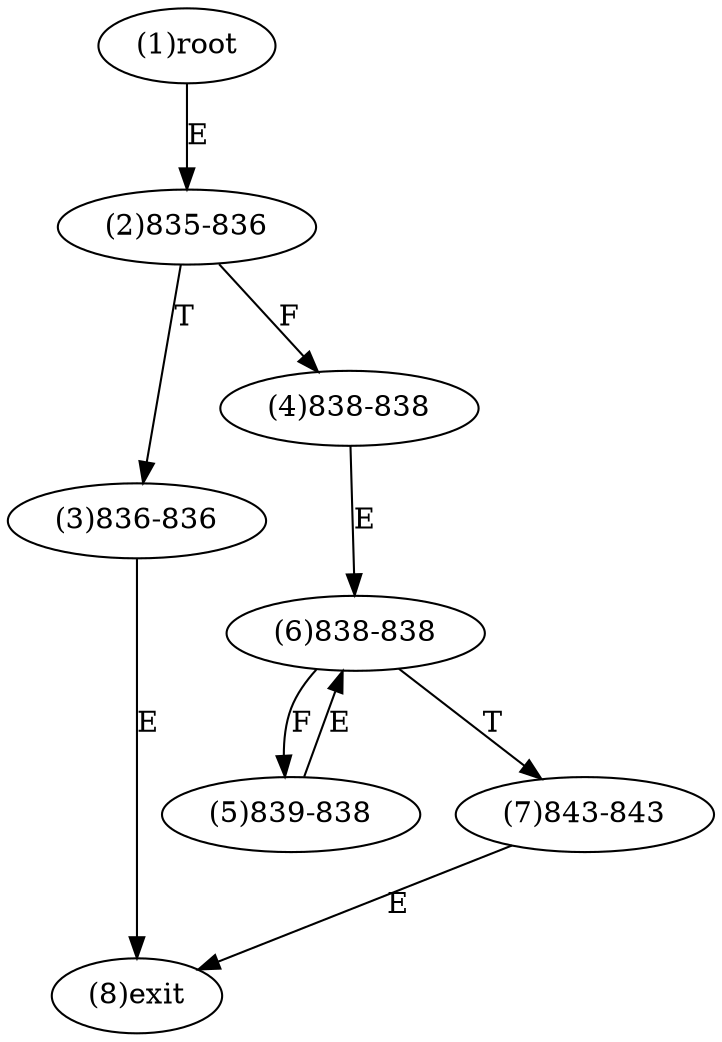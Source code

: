 digraph "" { 
1[ label="(1)root"];
2[ label="(2)835-836"];
3[ label="(3)836-836"];
4[ label="(4)838-838"];
5[ label="(5)839-838"];
6[ label="(6)838-838"];
7[ label="(7)843-843"];
8[ label="(8)exit"];
1->2[ label="E"];
2->4[ label="F"];
2->3[ label="T"];
3->8[ label="E"];
4->6[ label="E"];
5->6[ label="E"];
6->5[ label="F"];
6->7[ label="T"];
7->8[ label="E"];
}